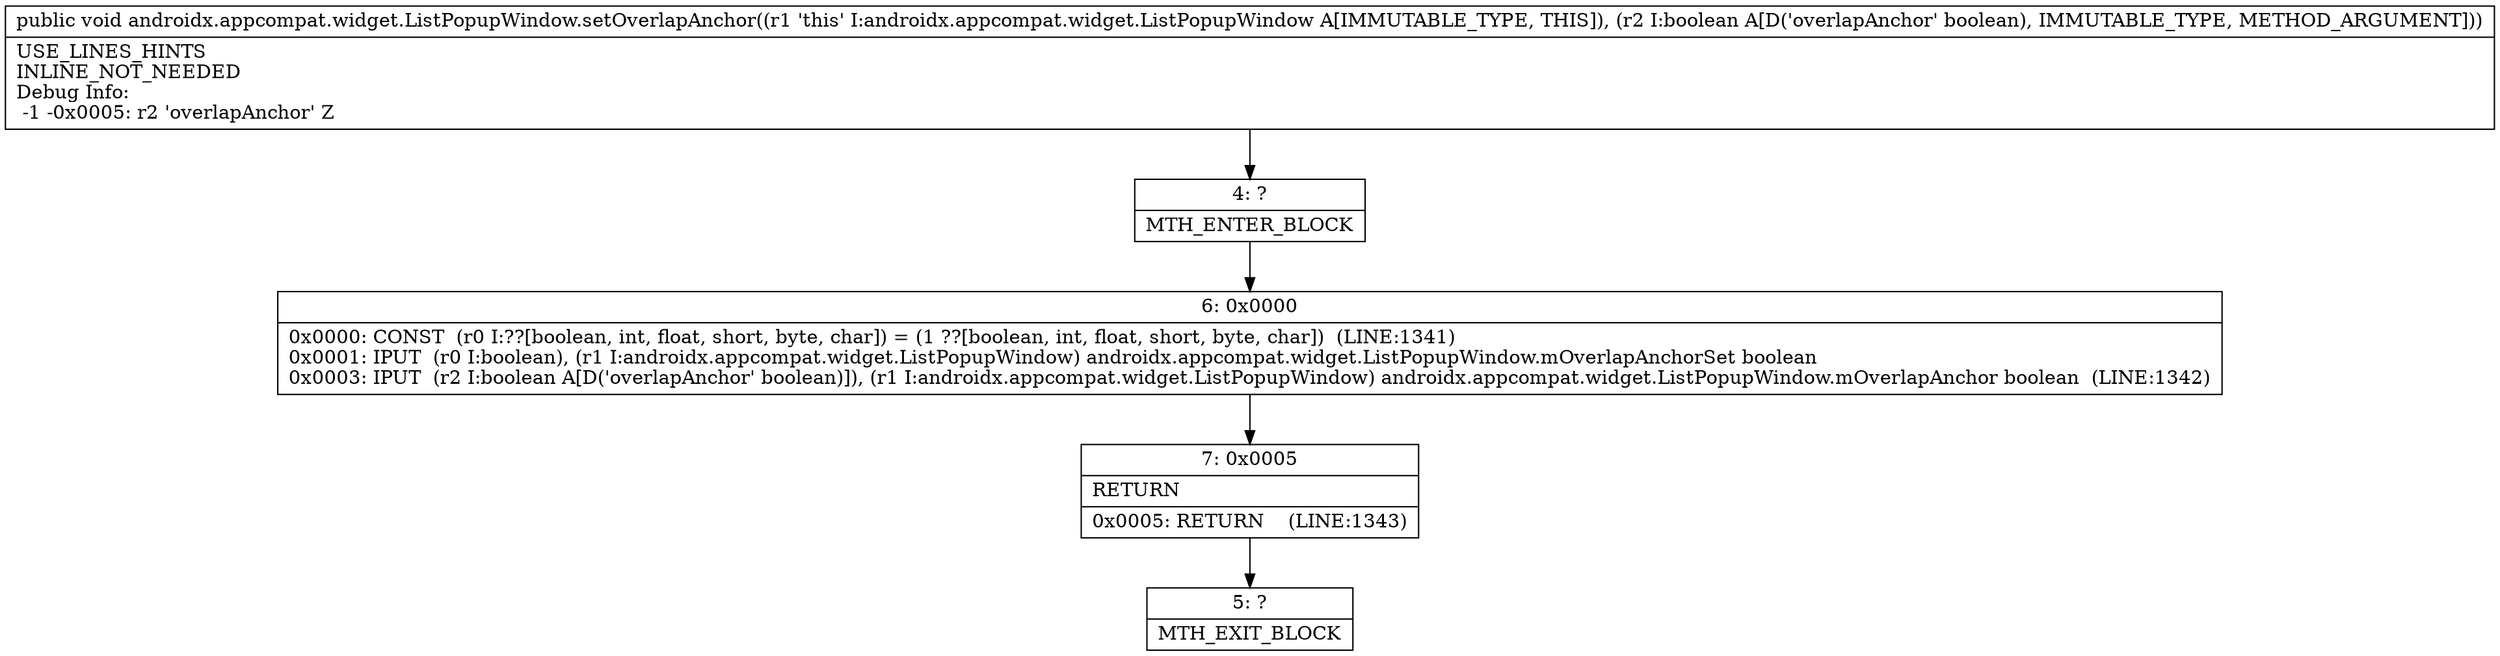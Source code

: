 digraph "CFG forandroidx.appcompat.widget.ListPopupWindow.setOverlapAnchor(Z)V" {
Node_4 [shape=record,label="{4\:\ ?|MTH_ENTER_BLOCK\l}"];
Node_6 [shape=record,label="{6\:\ 0x0000|0x0000: CONST  (r0 I:??[boolean, int, float, short, byte, char]) = (1 ??[boolean, int, float, short, byte, char])  (LINE:1341)\l0x0001: IPUT  (r0 I:boolean), (r1 I:androidx.appcompat.widget.ListPopupWindow) androidx.appcompat.widget.ListPopupWindow.mOverlapAnchorSet boolean \l0x0003: IPUT  (r2 I:boolean A[D('overlapAnchor' boolean)]), (r1 I:androidx.appcompat.widget.ListPopupWindow) androidx.appcompat.widget.ListPopupWindow.mOverlapAnchor boolean  (LINE:1342)\l}"];
Node_7 [shape=record,label="{7\:\ 0x0005|RETURN\l|0x0005: RETURN    (LINE:1343)\l}"];
Node_5 [shape=record,label="{5\:\ ?|MTH_EXIT_BLOCK\l}"];
MethodNode[shape=record,label="{public void androidx.appcompat.widget.ListPopupWindow.setOverlapAnchor((r1 'this' I:androidx.appcompat.widget.ListPopupWindow A[IMMUTABLE_TYPE, THIS]), (r2 I:boolean A[D('overlapAnchor' boolean), IMMUTABLE_TYPE, METHOD_ARGUMENT]))  | USE_LINES_HINTS\lINLINE_NOT_NEEDED\lDebug Info:\l  \-1 \-0x0005: r2 'overlapAnchor' Z\l}"];
MethodNode -> Node_4;Node_4 -> Node_6;
Node_6 -> Node_7;
Node_7 -> Node_5;
}

